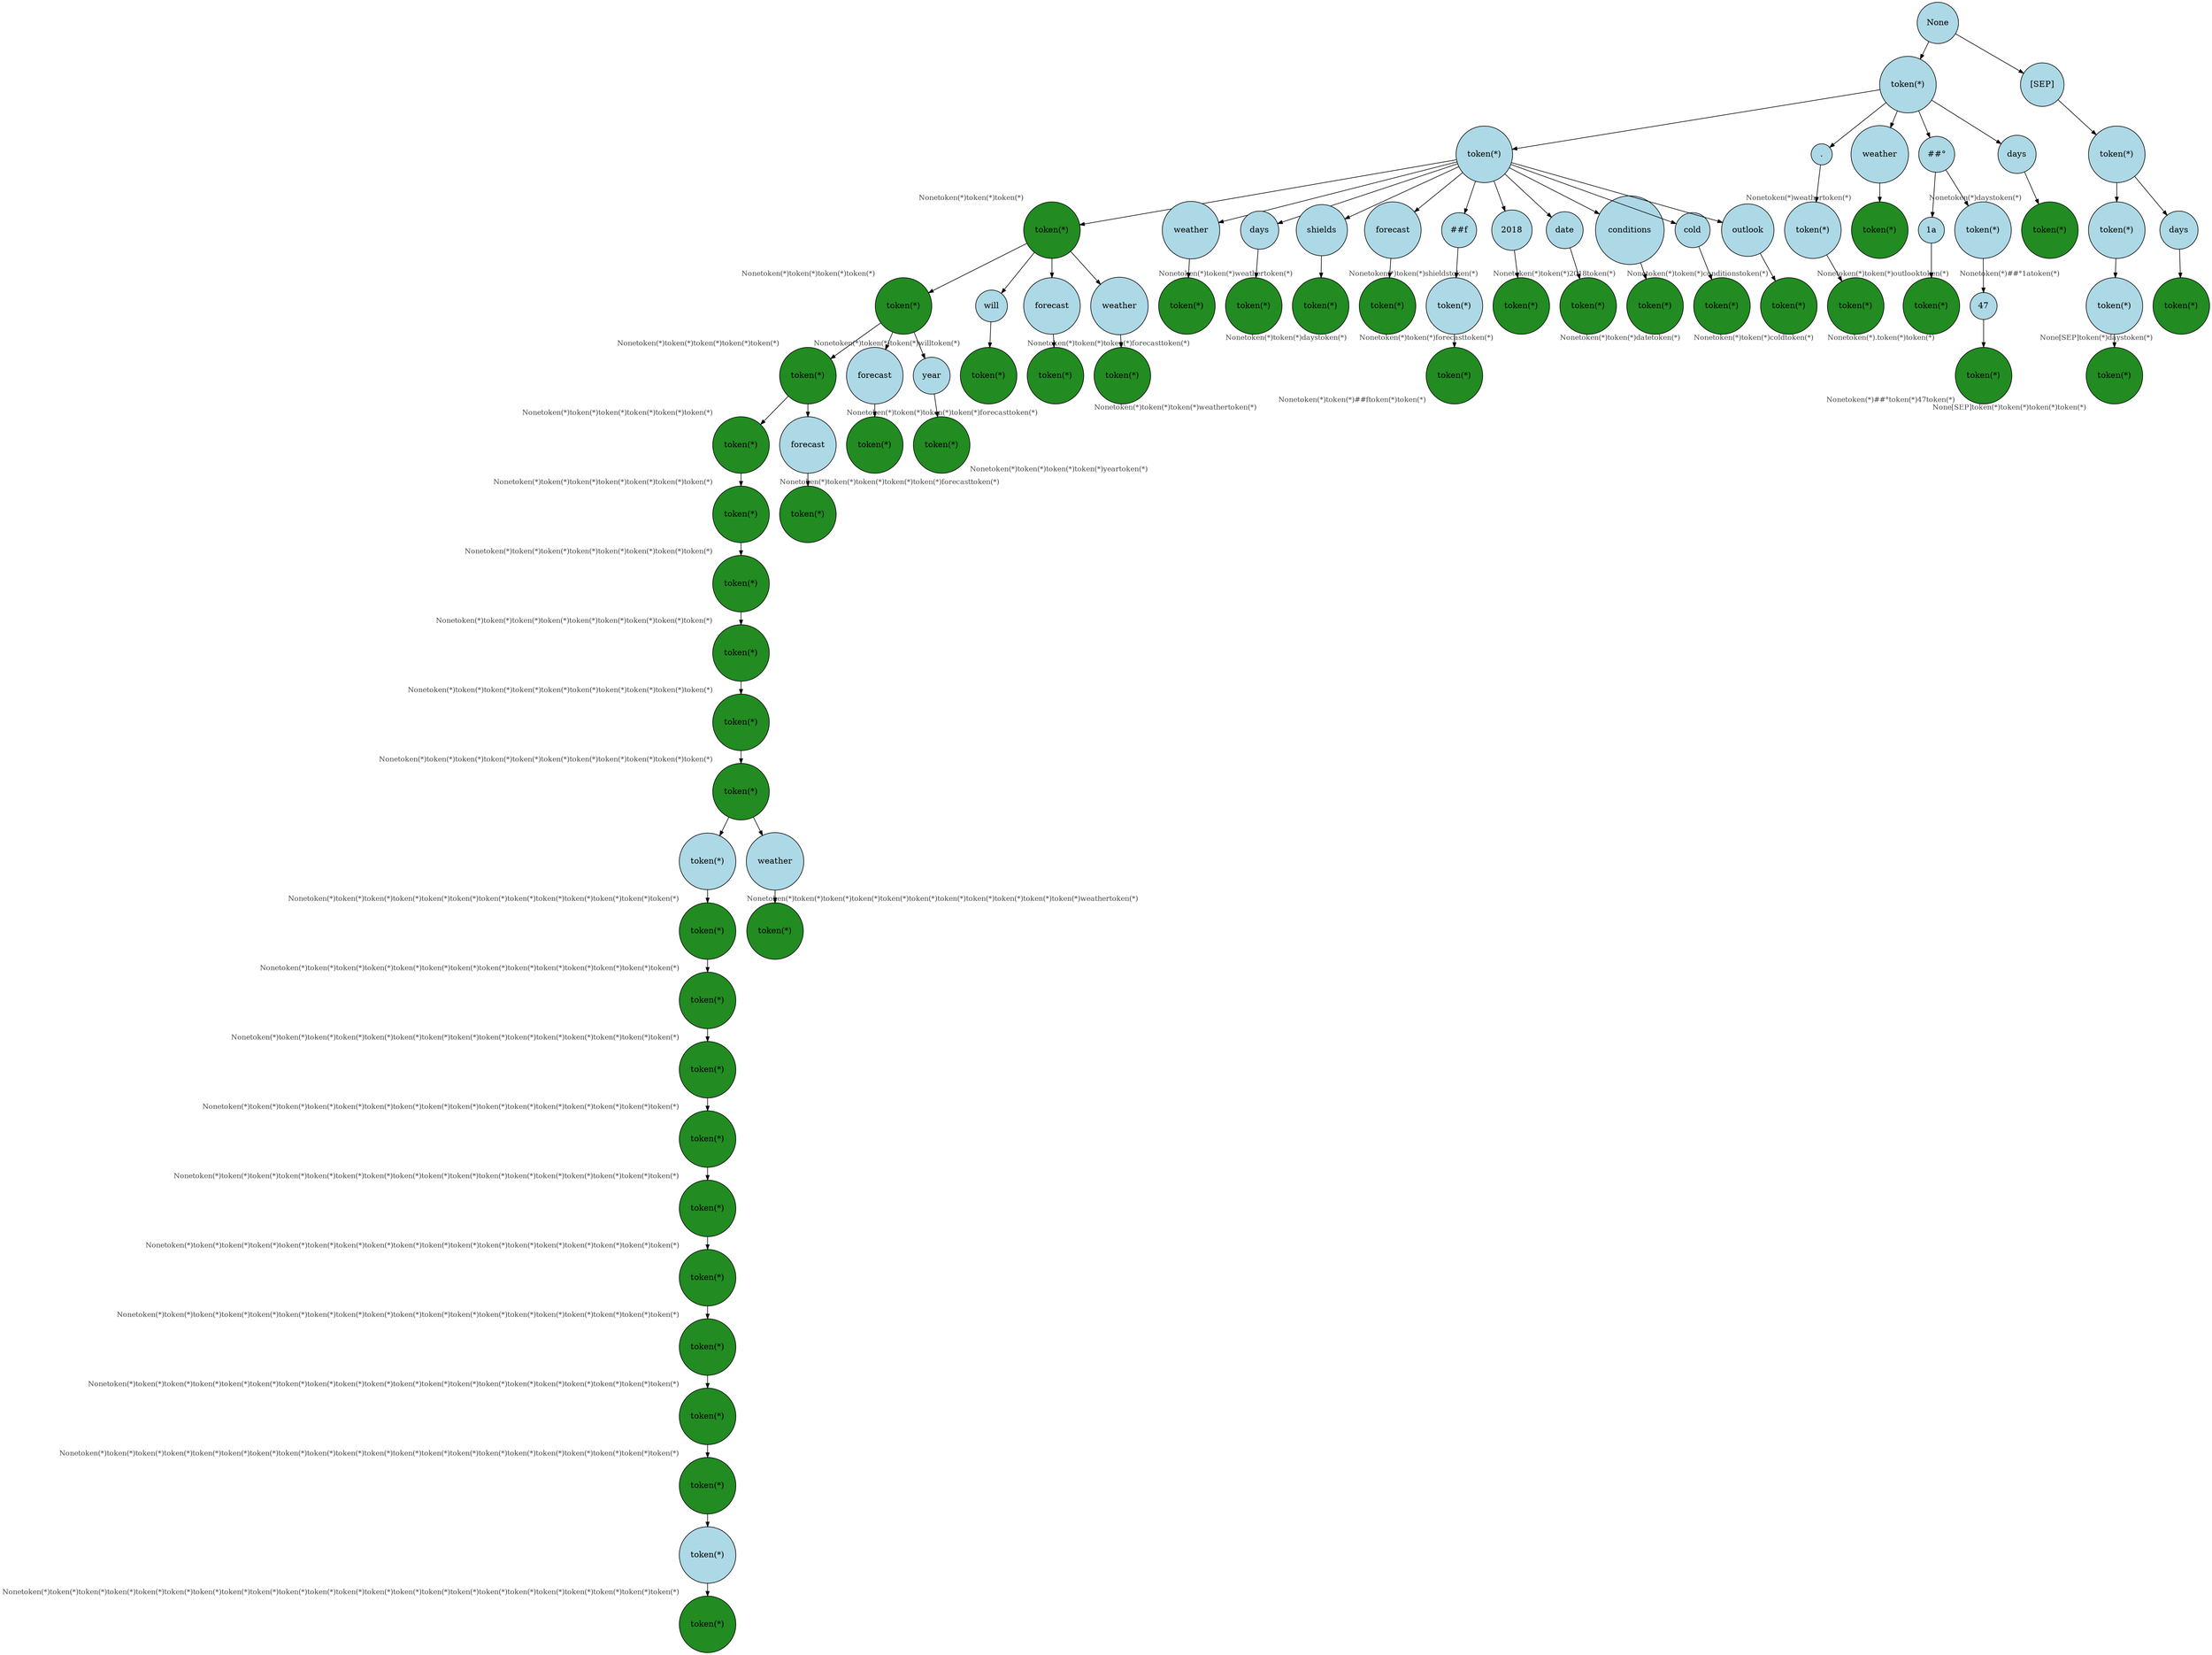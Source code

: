 digraph {
graph [
  nodesep=0.25,
  ranksep=0.3,
  splines=line
];
node [
  style=filled,
  fillcolor=lightblue,
  shape=circle
];
edge [
  arrowsize=0.8,
  color=black
];

140327602285968 [
  label="None"
];
140336183820656 [
  label="token(*)"
];
140336183835248 [
  label="token(*)"
];
140336317111376 [
  label="token(*)"
  xlabel=<<FONT COLOR="grey25" POINT-SIZE="12">Nonetoken(*)token(*)token(*)</FONT>>
  fillcolor="forestgreen"
  color="black"
];
140336313450944 [
  label="token(*)"
  xlabel=<<FONT COLOR="grey25" POINT-SIZE="12">Nonetoken(*)token(*)token(*)token(*)</FONT>>
  fillcolor="forestgreen"
  color="black"
];
140330621007504 [
  label="token(*)"
  xlabel=<<FONT COLOR="grey25" POINT-SIZE="12">Nonetoken(*)token(*)token(*)token(*)token(*)</FONT>>
  fillcolor="forestgreen"
  color="black"
];
140331957338000 [
  label="token(*)"
  xlabel=<<FONT COLOR="grey25" POINT-SIZE="12">Nonetoken(*)token(*)token(*)token(*)token(*)token(*)</FONT>>
  fillcolor="forestgreen"
  color="black"
];
140320523739952 [
  label="token(*)"
  xlabel=<<FONT COLOR="grey25" POINT-SIZE="12">Nonetoken(*)token(*)token(*)token(*)token(*)token(*)token(*)</FONT>>
  fillcolor="forestgreen"
  color="black"
];
140320523736480 [
  label="token(*)"
  xlabel=<<FONT COLOR="grey25" POINT-SIZE="12">Nonetoken(*)token(*)token(*)token(*)token(*)token(*)token(*)token(*)</FONT>>
  fillcolor="forestgreen"
  color="black"
];
140336316698416 [
  label="token(*)"
  xlabel=<<FONT COLOR="grey25" POINT-SIZE="12">Nonetoken(*)token(*)token(*)token(*)token(*)token(*)token(*)token(*)token(*)</FONT>>
  fillcolor="forestgreen"
  color="black"
];
140336316698928 [
  label="token(*)"
  xlabel=<<FONT COLOR="grey25" POINT-SIZE="12">Nonetoken(*)token(*)token(*)token(*)token(*)token(*)token(*)token(*)token(*)token(*)</FONT>>
  fillcolor="forestgreen"
  color="black"
];
140320522345408 [
  label="token(*)"
  xlabel=<<FONT COLOR="grey25" POINT-SIZE="12">Nonetoken(*)token(*)token(*)token(*)token(*)token(*)token(*)token(*)token(*)token(*)token(*)</FONT>>
  fillcolor="forestgreen"
  color="black"
];
140320522342384 [
  label="token(*)"
];
140320523622864 [
  label="token(*)"
  xlabel=<<FONT COLOR="grey25" POINT-SIZE="12">Nonetoken(*)token(*)token(*)token(*)token(*)token(*)token(*)token(*)token(*)token(*)token(*)token(*)token(*)</FONT>>
  fillcolor="forestgreen"
  color="black"
];
140320523623184 [
  label="token(*)"
  xlabel=<<FONT COLOR="grey25" POINT-SIZE="12">Nonetoken(*)token(*)token(*)token(*)token(*)token(*)token(*)token(*)token(*)token(*)token(*)token(*)token(*)token(*)</FONT>>
  fillcolor="forestgreen"
  color="black"
];
140336313110880 [
  label="token(*)"
  xlabel=<<FONT COLOR="grey25" POINT-SIZE="12">Nonetoken(*)token(*)token(*)token(*)token(*)token(*)token(*)token(*)token(*)token(*)token(*)token(*)token(*)token(*)token(*)</FONT>>
  fillcolor="forestgreen"
  color="black"
];
140336313115456 [
  label="token(*)"
  xlabel=<<FONT COLOR="grey25" POINT-SIZE="12">Nonetoken(*)token(*)token(*)token(*)token(*)token(*)token(*)token(*)token(*)token(*)token(*)token(*)token(*)token(*)token(*)token(*)</FONT>>
  fillcolor="forestgreen"
  color="black"
];
140336317806704 [
  label="token(*)"
  xlabel=<<FONT COLOR="grey25" POINT-SIZE="12">Nonetoken(*)token(*)token(*)token(*)token(*)token(*)token(*)token(*)token(*)token(*)token(*)token(*)token(*)token(*)token(*)token(*)token(*)</FONT>>
  fillcolor="forestgreen"
  color="black"
];
140336317807856 [
  label="token(*)"
  xlabel=<<FONT COLOR="grey25" POINT-SIZE="12">Nonetoken(*)token(*)token(*)token(*)token(*)token(*)token(*)token(*)token(*)token(*)token(*)token(*)token(*)token(*)token(*)token(*)token(*)token(*)</FONT>>
  fillcolor="forestgreen"
  color="black"
];
140336318332608 [
  label="token(*)"
  xlabel=<<FONT COLOR="grey25" POINT-SIZE="12">Nonetoken(*)token(*)token(*)token(*)token(*)token(*)token(*)token(*)token(*)token(*)token(*)token(*)token(*)token(*)token(*)token(*)token(*)token(*)token(*)</FONT>>
  fillcolor="forestgreen"
  color="black"
];
140336318330736 [
  label="token(*)"
  xlabel=<<FONT COLOR="grey25" POINT-SIZE="12">Nonetoken(*)token(*)token(*)token(*)token(*)token(*)token(*)token(*)token(*)token(*)token(*)token(*)token(*)token(*)token(*)token(*)token(*)token(*)token(*)token(*)</FONT>>
  fillcolor="forestgreen"
  color="black"
];
140336182821360 [
  label="token(*)"
  xlabel=<<FONT COLOR="grey25" POINT-SIZE="12">Nonetoken(*)token(*)token(*)token(*)token(*)token(*)token(*)token(*)token(*)token(*)token(*)token(*)token(*)token(*)token(*)token(*)token(*)token(*)token(*)token(*)token(*)</FONT>>
  fillcolor="forestgreen"
  color="black"
];
140336182823600 [
  label="token(*)"
];
140320535692512 [
  label="token(*)"
  xlabel=<<FONT COLOR="grey25" POINT-SIZE="12">Nonetoken(*)token(*)token(*)token(*)token(*)token(*)token(*)token(*)token(*)token(*)token(*)token(*)token(*)token(*)token(*)token(*)token(*)token(*)token(*)token(*)token(*)token(*)token(*)</FONT>>
  fillcolor="forestgreen"
  color="black"
];
140320522348144 [
  label="weather"
];
140320523632304 [
  label="token(*)"
  xlabel=<<FONT COLOR="grey25" POINT-SIZE="12">Nonetoken(*)token(*)token(*)token(*)token(*)token(*)token(*)token(*)token(*)token(*)token(*)weathertoken(*)</FONT>>
  fillcolor="forestgreen"
  color="black"
];
140320523954544 [
  label="forecast"
];
140320523738384 [
  label="token(*)"
  xlabel=<<FONT COLOR="grey25" POINT-SIZE="12">Nonetoken(*)token(*)token(*)token(*)token(*)forecasttoken(*)</FONT>>
  fillcolor="forestgreen"
  color="black"
];
140320523954256 [
  label="forecast"
];
140320523951952 [
  label="token(*)"
  xlabel=<<FONT COLOR="grey25" POINT-SIZE="12">Nonetoken(*)token(*)token(*)token(*)forecasttoken(*)</FONT>>
  fillcolor="forestgreen"
  color="black"
];
140320523952624 [
  label="year"
];
140320523954448 [
  label="token(*)"
  xlabel=<<FONT COLOR="grey25" POINT-SIZE="12">Nonetoken(*)token(*)token(*)token(*)yeartoken(*)</FONT>>
  fillcolor="forestgreen"
  color="black"
];
140336313454624 [
  label="will"
];
140320523958096 [
  label="token(*)"
  xlabel=<<FONT COLOR="grey25" POINT-SIZE="12">Nonetoken(*)token(*)token(*)willtoken(*)</FONT>>
  fillcolor="forestgreen"
  color="black"
];
140336313452304 [
  label="forecast"
];
140320523952720 [
  label="token(*)"
  xlabel=<<FONT COLOR="grey25" POINT-SIZE="12">Nonetoken(*)token(*)token(*)forecasttoken(*)</FONT>>
  fillcolor="forestgreen"
  color="black"
];
140336313460304 [
  label="weather"
];
140320523953392 [
  label="token(*)"
  xlabel=<<FONT COLOR="grey25" POINT-SIZE="12">Nonetoken(*)token(*)token(*)weathertoken(*)</FONT>>
  fillcolor="forestgreen"
  color="black"
];
140336317104816 [
  label="weather"
];
140336313573872 [
  label="token(*)"
  xlabel=<<FONT COLOR="grey25" POINT-SIZE="12">Nonetoken(*)token(*)weathertoken(*)</FONT>>
  fillcolor="forestgreen"
  color="black"
];
140336317172272 [
  label="days"
];
140336313570512 [
  label="token(*)"
  xlabel=<<FONT COLOR="grey25" POINT-SIZE="12">Nonetoken(*)token(*)daystoken(*)</FONT>>
  fillcolor="forestgreen"
  color="black"
];
140336313570032 [
  label="shields"
];
140336317075888 [
  label="token(*)"
  xlabel=<<FONT COLOR="grey25" POINT-SIZE="12">Nonetoken(*)token(*)shieldstoken(*)</FONT>>
  fillcolor="forestgreen"
  color="black"
];
140336317074048 [
  label="forecast"
];
140336317041360 [
  label="token(*)"
  xlabel=<<FONT COLOR="grey25" POINT-SIZE="12">Nonetoken(*)token(*)forecasttoken(*)</FONT>>
  fillcolor="forestgreen"
  color="black"
];
140329013140592 [
  label="##f"
];
140336183936784 [
  label="token(*)"
];
140336316992928 [
  label="token(*)"
  xlabel=<<FONT COLOR="grey25" POINT-SIZE="12">Nonetoken(*)token(*)##ftoken(*)token(*)</FONT>>
  fillcolor="forestgreen"
  color="black"
];
140336317082928 [
  label="2018"
];
140336317000368 [
  label="token(*)"
  xlabel=<<FONT COLOR="grey25" POINT-SIZE="12">Nonetoken(*)token(*)2018token(*)</FONT>>
  fillcolor="forestgreen"
  color="black"
];
140336183937744 [
  label="date"
];
140336316999568 [
  label="token(*)"
  xlabel=<<FONT COLOR="grey25" POINT-SIZE="12">Nonetoken(*)token(*)datetoken(*)</FONT>>
  fillcolor="forestgreen"
  color="black"
];
140336316990048 [
  label="conditions"
];
140336316998048 [
  label="token(*)"
  xlabel=<<FONT COLOR="grey25" POINT-SIZE="12">Nonetoken(*)token(*)conditionstoken(*)</FONT>>
  fillcolor="forestgreen"
  color="black"
];
140336316990368 [
  label="cold"
];
140336316953616 [
  label="token(*)"
  xlabel=<<FONT COLOR="grey25" POINT-SIZE="12">Nonetoken(*)token(*)coldtoken(*)</FONT>>
  fillcolor="forestgreen"
  color="black"
];
140336316998208 [
  label="outlook"
];
140336316948736 [
  label="token(*)"
  xlabel=<<FONT COLOR="grey25" POINT-SIZE="12">Nonetoken(*)token(*)outlooktoken(*)</FONT>>
  fillcolor="forestgreen"
  color="black"
];
140329013140080 [
  label="."
];
140329013137456 [
  label="token(*)"
];
140336317665712 [
  label="token(*)"
  xlabel=<<FONT COLOR="grey25" POINT-SIZE="12">Nonetoken(*).token(*)token(*)</FONT>>
  fillcolor="forestgreen"
  color="black"
];
140329013141680 [
  label="weather"
];
140336316952656 [
  label="token(*)"
  xlabel=<<FONT COLOR="grey25" POINT-SIZE="12">Nonetoken(*)weathertoken(*)</FONT>>
  fillcolor="forestgreen"
  color="black"
];
140336317104336 [
  label="##°"
];
140336183808592 [
  label="1a"
];
140320523953872 [
  label="token(*)"
  xlabel=<<FONT COLOR="grey25" POINT-SIZE="12">Nonetoken(*)##°1atoken(*)</FONT>>
  fillcolor="forestgreen"
  color="black"
];
140336317509952 [
  label="token(*)"
];
140320523954064 [
  label="47"
];
140320523953680 [
  label="token(*)"
  xlabel=<<FONT COLOR="grey25" POINT-SIZE="12">Nonetoken(*)##°token(*)47token(*)</FONT>>
  fillcolor="forestgreen"
  color="black"
];
140329013147760 [
  label="days"
];
140336317504992 [
  label="token(*)"
  xlabel=<<FONT COLOR="grey25" POINT-SIZE="12">Nonetoken(*)daystoken(*)</FONT>>
  fillcolor="forestgreen"
  color="black"
];
140329013142960 [
  label="[SEP]"
];
140329013146480 [
  label="token(*)"
];
140336317504512 [
  label="token(*)"
];
140336317616880 [
  label="token(*)"
];
140320523956848 [
  label="token(*)"
  xlabel=<<FONT COLOR="grey25" POINT-SIZE="12">None[SEP]token(*)token(*)token(*)token(*)</FONT>>
  fillcolor="forestgreen"
  color="black"
];
140329013144368 [
  label="days"
];
140336317619760 [
  label="token(*)"
  xlabel=<<FONT COLOR="grey25" POINT-SIZE="12">None[SEP]token(*)daystoken(*)</FONT>>
  fillcolor="forestgreen"
  color="black"
];
140336182823600 -> 140320535692512 [

];
140336182821360 -> 140336182823600 [

];
140336318330736 -> 140336182821360 [

];
140336318332608 -> 140336318330736 [

];
140336317807856 -> 140336318332608 [

];
140336317806704 -> 140336317807856 [

];
140336313115456 -> 140336317806704 [

];
140336313110880 -> 140336313115456 [

];
140320523623184 -> 140336313110880 [

];
140320523622864 -> 140320523623184 [

];
140320522342384 -> 140320523622864 [

];
140320522345408 -> 140320522342384 [

];
140320522348144 -> 140320523632304 [

];
140320522345408 -> 140320522348144 [

];
140336316698928 -> 140320522345408 [

];
140336316698416 -> 140336316698928 [

];
140320523736480 -> 140336316698416 [

];
140320523739952 -> 140320523736480 [

];
140331957338000 -> 140320523739952 [

];
140330621007504 -> 140331957338000 [

];
140320523954544 -> 140320523738384 [

];
140330621007504 -> 140320523954544 [

];
140336313450944 -> 140330621007504 [

];
140320523954256 -> 140320523951952 [

];
140336313450944 -> 140320523954256 [

];
140320523952624 -> 140320523954448 [

];
140336313450944 -> 140320523952624 [

];
140336317111376 -> 140336313450944 [

];
140336313454624 -> 140320523958096 [

];
140336317111376 -> 140336313454624 [

];
140336313452304 -> 140320523952720 [

];
140336317111376 -> 140336313452304 [

];
140336313460304 -> 140320523953392 [

];
140336317111376 -> 140336313460304 [

];
140336183835248 -> 140336317111376 [

];
140336317104816 -> 140336313573872 [

];
140336183835248 -> 140336317104816 [

];
140336317172272 -> 140336313570512 [

];
140336183835248 -> 140336317172272 [

];
140336313570032 -> 140336317075888 [

];
140336183835248 -> 140336313570032 [

];
140336317074048 -> 140336317041360 [

];
140336183835248 -> 140336317074048 [

];
140336183936784 -> 140336316992928 [

];
140329013140592 -> 140336183936784 [

];
140336183835248 -> 140329013140592 [

];
140336317082928 -> 140336317000368 [

];
140336183835248 -> 140336317082928 [

];
140336183937744 -> 140336316999568 [

];
140336183835248 -> 140336183937744 [

];
140336316990048 -> 140336316998048 [

];
140336183835248 -> 140336316990048 [

];
140336316990368 -> 140336316953616 [

];
140336183835248 -> 140336316990368 [

];
140336316998208 -> 140336316948736 [

];
140336183835248 -> 140336316998208 [

];
140336183820656 -> 140336183835248 [

];
140329013137456 -> 140336317665712 [

];
140329013140080 -> 140329013137456 [

];
140336183820656 -> 140329013140080 [

];
140329013141680 -> 140336316952656 [

];
140336183820656 -> 140329013141680 [

];
140336183808592 -> 140320523953872 [

];
140336317104336 -> 140336183808592 [

];
140320523954064 -> 140320523953680 [

];
140336317509952 -> 140320523954064 [

];
140336317104336 -> 140336317509952 [

];
140336183820656 -> 140336317104336 [

];
140329013147760 -> 140336317504992 [

];
140336183820656 -> 140329013147760 [

];
140327602285968 -> 140336183820656 [

];
140336317616880 -> 140320523956848 [

];
140336317504512 -> 140336317616880 [

];
140329013146480 -> 140336317504512 [

];
140329013144368 -> 140336317619760 [

];
140329013146480 -> 140329013144368 [

];
140329013142960 -> 140329013146480 [

];
140327602285968 -> 140329013142960 [

];
}